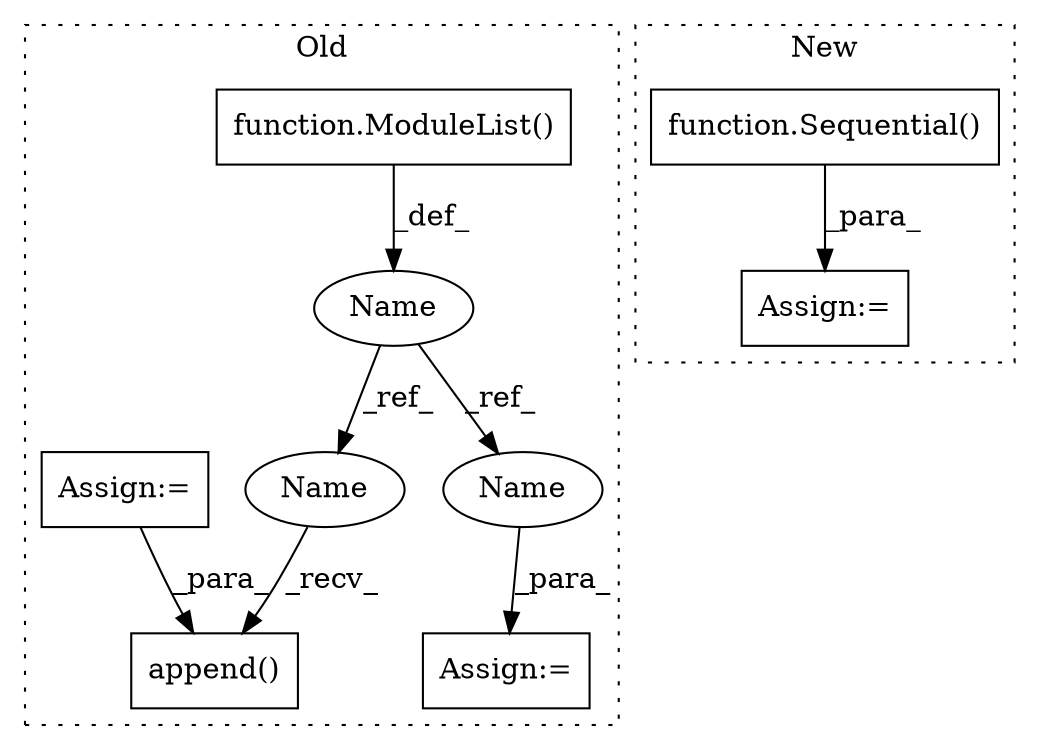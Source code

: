 digraph G {
subgraph cluster0 {
1 [label="function.ModuleList()" a="75" s="707" l="12" shape="box"];
3 [label="append()" a="75" s="1434,1453" l="14,1" shape="box"];
5 [label="Assign:=" a="68" s="1238" l="3" shape="box"];
6 [label="Assign:=" a="68" s="1630" l="3" shape="box"];
7 [label="Name" a="87" s="698" l="6" shape="ellipse"];
8 [label="Name" a="87" s="1633" l="6" shape="ellipse"];
9 [label="Name" a="87" s="1434" l="6" shape="ellipse"];
label = "Old";
style="dotted";
}
subgraph cluster1 {
2 [label="function.Sequential()" a="75" s="1196,1208" l="11,5" shape="box"];
4 [label="Assign:=" a="68" s="1232" l="3" shape="box"];
label = "New";
style="dotted";
}
1 -> 7 [label="_def_"];
2 -> 4 [label="_para_"];
5 -> 3 [label="_para_"];
7 -> 8 [label="_ref_"];
7 -> 9 [label="_ref_"];
8 -> 6 [label="_para_"];
9 -> 3 [label="_recv_"];
}
